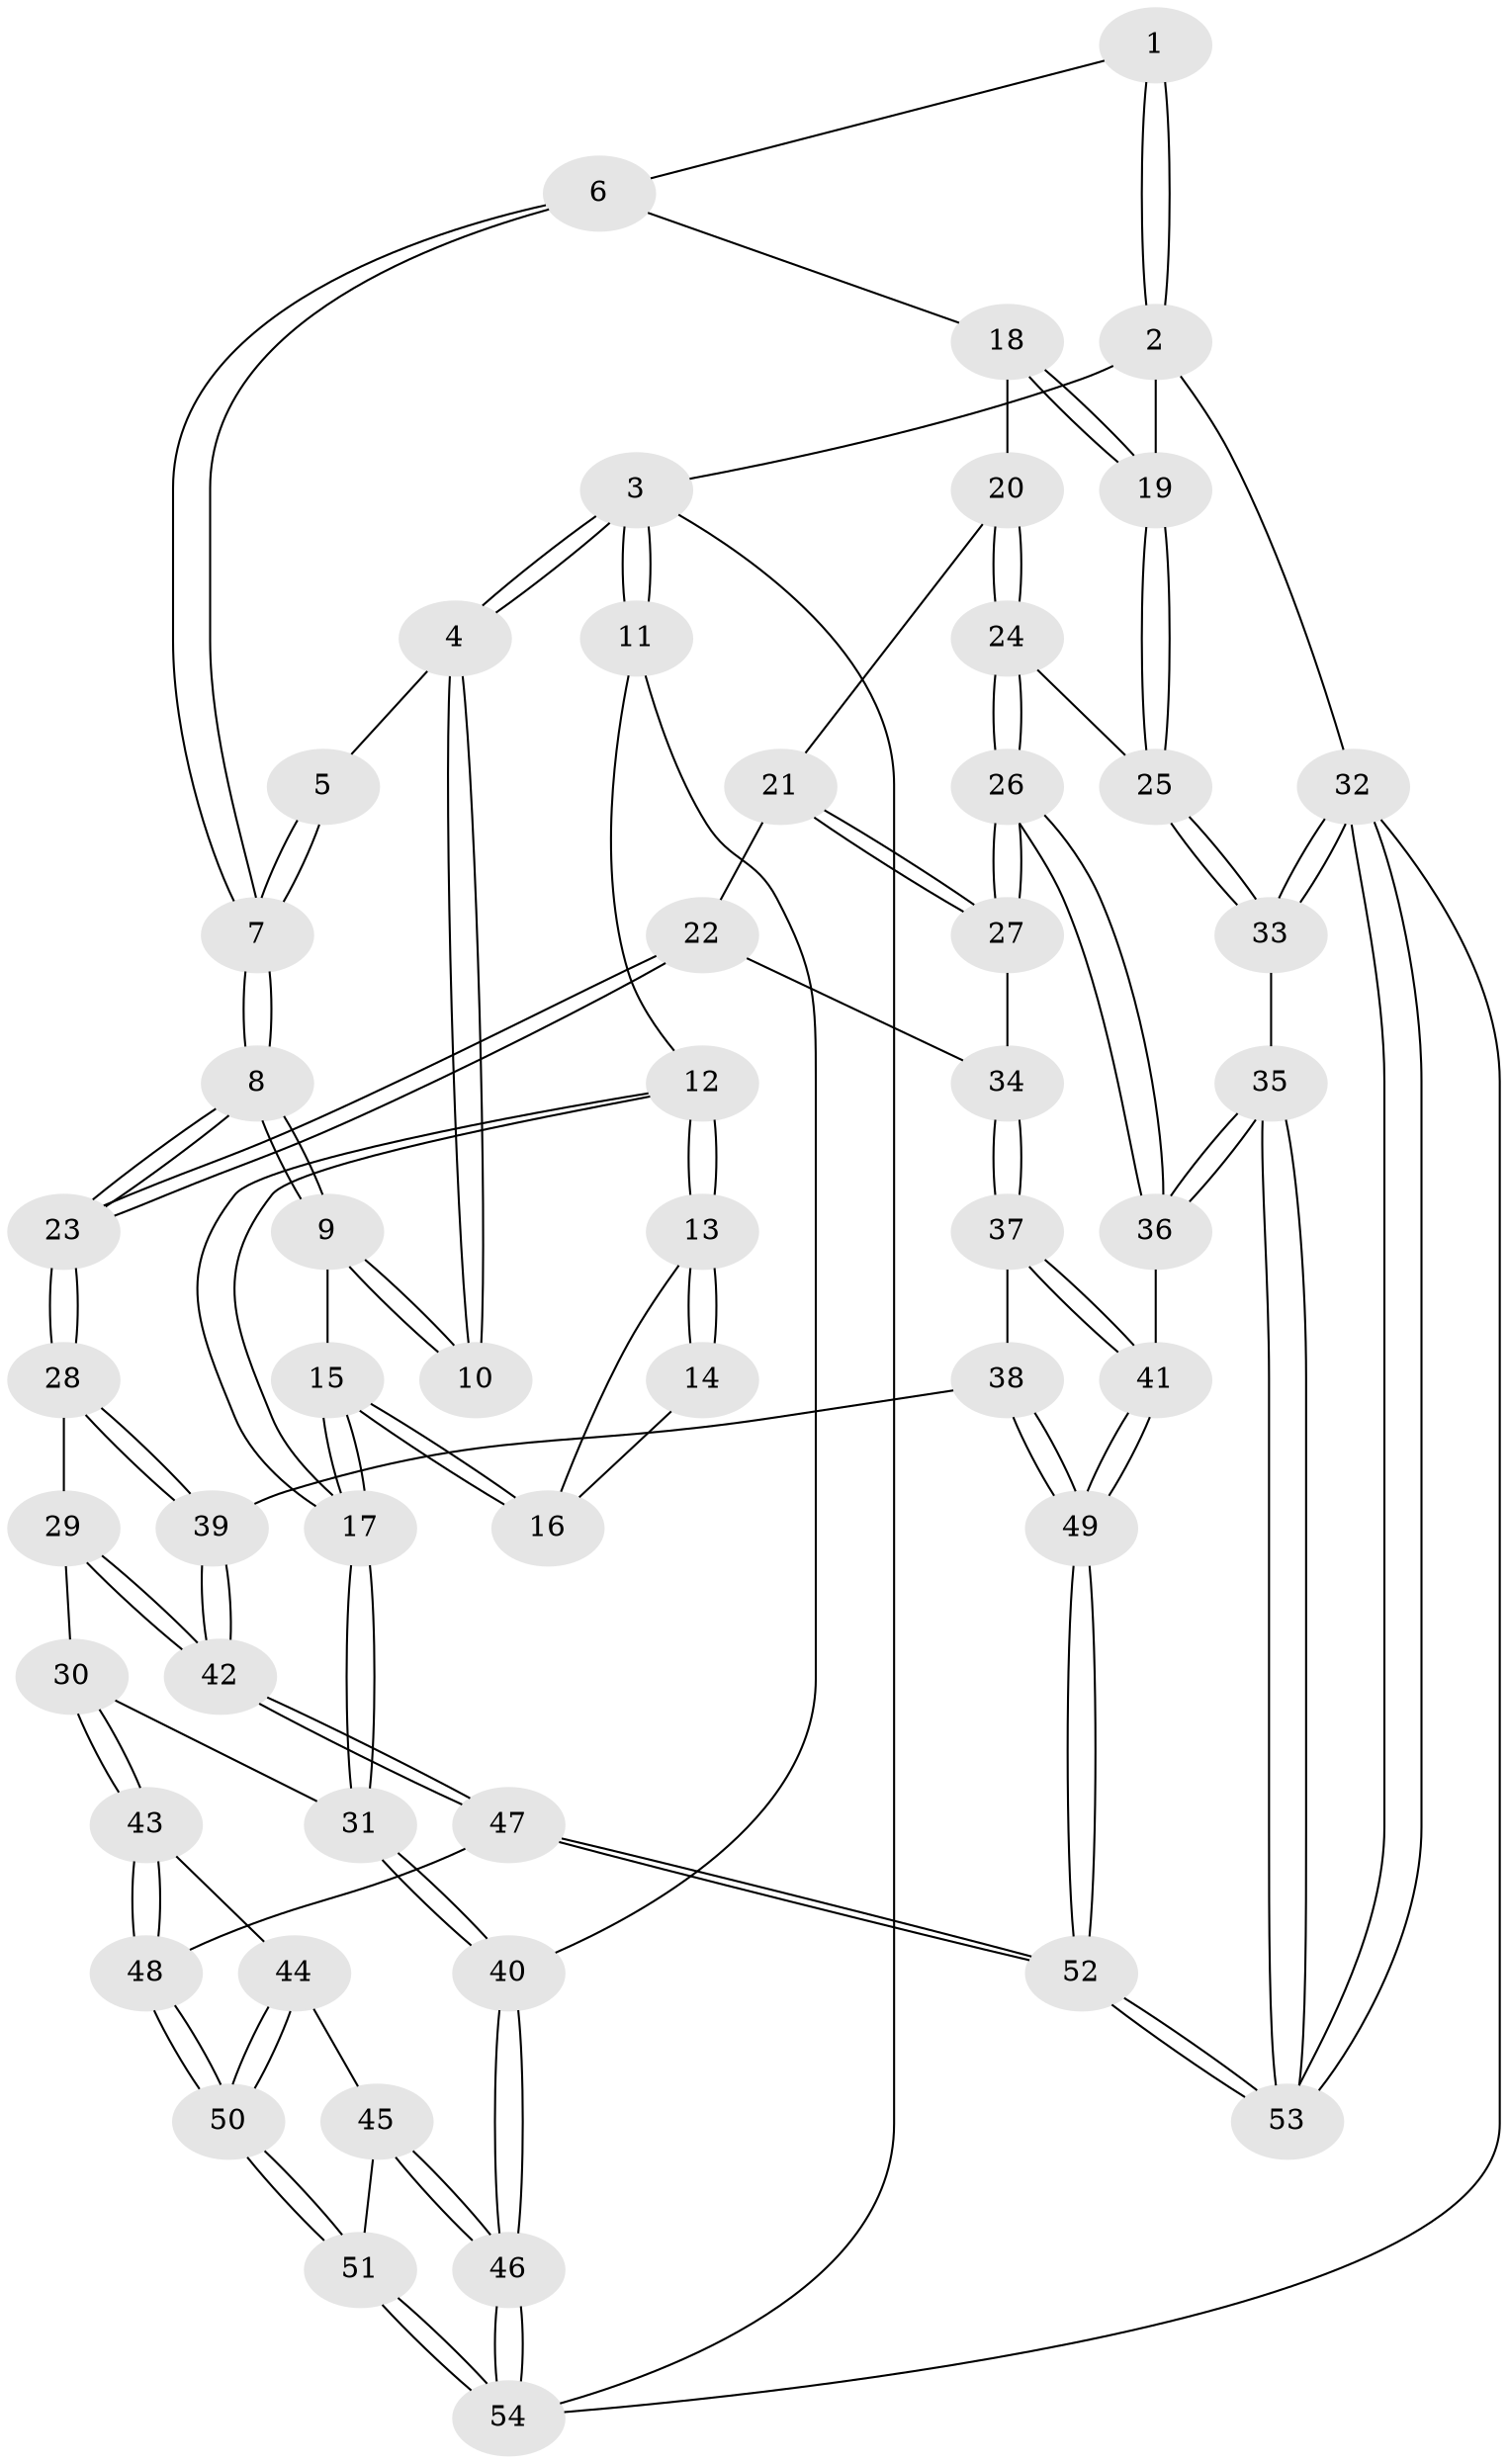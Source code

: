 // coarse degree distribution, {4: 0.3157894736842105, 3: 0.6052631578947368, 1: 0.02631578947368421, 2: 0.05263157894736842}
// Generated by graph-tools (version 1.1) at 2025/38/03/04/25 23:38:23]
// undirected, 54 vertices, 132 edges
graph export_dot {
  node [color=gray90,style=filled];
  1 [pos="+0.49074765468065323+0"];
  2 [pos="+1+0"];
  3 [pos="+0+0"];
  4 [pos="+0.2900855884375429+0"];
  5 [pos="+0.33106927492173105+0"];
  6 [pos="+0.6458496931922802+0.24623744603610778"];
  7 [pos="+0.569839644609892+0.3039997353506977"];
  8 [pos="+0.5318373225642486+0.3581156690282815"];
  9 [pos="+0.38782445248340497+0.3334554990957683"];
  10 [pos="+0.25765231833348107+0.04537208889719495"];
  11 [pos="+0+0.2966260880395548"];
  12 [pos="+0+0.31673903848443835"];
  13 [pos="+0.07519083782257172+0.228838241185855"];
  14 [pos="+0.22907282633203482+0.07913149197609314"];
  15 [pos="+0.3220643046239483+0.36213006652304036"];
  16 [pos="+0.2258405131202201+0.2677393811655022"];
  17 [pos="+0.17345269024068252+0.4687767607199932"];
  18 [pos="+0.6788513531221402+0.2336835568080672"];
  19 [pos="+1+0"];
  20 [pos="+0.8125651691951814+0.4019909650470342"];
  21 [pos="+0.779544360751104+0.43516337224000806"];
  22 [pos="+0.6369287487829012+0.4807454561092246"];
  23 [pos="+0.552833648492768+0.44072312042137496"];
  24 [pos="+0.9646738374642306+0.4189811640570713"];
  25 [pos="+1+0.2272702791502725"];
  26 [pos="+0.8729371338909078+0.5706172238865946"];
  27 [pos="+0.8419121073996213+0.5589772742733395"];
  28 [pos="+0.5351021490964074+0.4845507829845479"];
  29 [pos="+0.3455912946749805+0.635501957374148"];
  30 [pos="+0.20582919456458268+0.6271175751320981"];
  31 [pos="+0.1993032840141832+0.6203326729230247"];
  32 [pos="+1+1"];
  33 [pos="+1+0.7719688724660833"];
  34 [pos="+0.6964184556398773+0.5331356262014952"];
  35 [pos="+0.9850128680472505+0.7505211542678215"];
  36 [pos="+0.8990862236675231+0.7201670493202216"];
  37 [pos="+0.7061762270535581+0.6717946797760712"];
  38 [pos="+0.6155313806491884+0.7201869191847452"];
  39 [pos="+0.5801368103252046+0.7273982181089906"];
  40 [pos="+0+0.7575596693272278"];
  41 [pos="+0.888504516012751+0.7250132282913306"];
  42 [pos="+0.5091453765300153+0.8318835369799521"];
  43 [pos="+0.206625877659473+0.671193210400734"];
  44 [pos="+0.19916869550995323+0.691517911567233"];
  45 [pos="+0.1760112699822613+0.7290622470761989"];
  46 [pos="+0+1"];
  47 [pos="+0.48962954200208064+1"];
  48 [pos="+0.46715429708542444+1"];
  49 [pos="+0.7954824585767601+0.8272668130413505"];
  50 [pos="+0.23904642892540276+1"];
  51 [pos="+0+1"];
  52 [pos="+0.6468501851604443+1"];
  53 [pos="+0.8124427025174141+1"];
  54 [pos="+0+1"];
  1 -- 2;
  1 -- 2;
  1 -- 6;
  2 -- 3;
  2 -- 19;
  2 -- 32;
  3 -- 4;
  3 -- 4;
  3 -- 11;
  3 -- 11;
  3 -- 54;
  4 -- 5;
  4 -- 10;
  4 -- 10;
  5 -- 7;
  5 -- 7;
  6 -- 7;
  6 -- 7;
  6 -- 18;
  7 -- 8;
  7 -- 8;
  8 -- 9;
  8 -- 9;
  8 -- 23;
  8 -- 23;
  9 -- 10;
  9 -- 10;
  9 -- 15;
  11 -- 12;
  11 -- 40;
  12 -- 13;
  12 -- 13;
  12 -- 17;
  12 -- 17;
  13 -- 14;
  13 -- 14;
  13 -- 16;
  14 -- 16;
  15 -- 16;
  15 -- 16;
  15 -- 17;
  15 -- 17;
  17 -- 31;
  17 -- 31;
  18 -- 19;
  18 -- 19;
  18 -- 20;
  19 -- 25;
  19 -- 25;
  20 -- 21;
  20 -- 24;
  20 -- 24;
  21 -- 22;
  21 -- 27;
  21 -- 27;
  22 -- 23;
  22 -- 23;
  22 -- 34;
  23 -- 28;
  23 -- 28;
  24 -- 25;
  24 -- 26;
  24 -- 26;
  25 -- 33;
  25 -- 33;
  26 -- 27;
  26 -- 27;
  26 -- 36;
  26 -- 36;
  27 -- 34;
  28 -- 29;
  28 -- 39;
  28 -- 39;
  29 -- 30;
  29 -- 42;
  29 -- 42;
  30 -- 31;
  30 -- 43;
  30 -- 43;
  31 -- 40;
  31 -- 40;
  32 -- 33;
  32 -- 33;
  32 -- 53;
  32 -- 53;
  32 -- 54;
  33 -- 35;
  34 -- 37;
  34 -- 37;
  35 -- 36;
  35 -- 36;
  35 -- 53;
  35 -- 53;
  36 -- 41;
  37 -- 38;
  37 -- 41;
  37 -- 41;
  38 -- 39;
  38 -- 49;
  38 -- 49;
  39 -- 42;
  39 -- 42;
  40 -- 46;
  40 -- 46;
  41 -- 49;
  41 -- 49;
  42 -- 47;
  42 -- 47;
  43 -- 44;
  43 -- 48;
  43 -- 48;
  44 -- 45;
  44 -- 50;
  44 -- 50;
  45 -- 46;
  45 -- 46;
  45 -- 51;
  46 -- 54;
  46 -- 54;
  47 -- 48;
  47 -- 52;
  47 -- 52;
  48 -- 50;
  48 -- 50;
  49 -- 52;
  49 -- 52;
  50 -- 51;
  50 -- 51;
  51 -- 54;
  51 -- 54;
  52 -- 53;
  52 -- 53;
}
